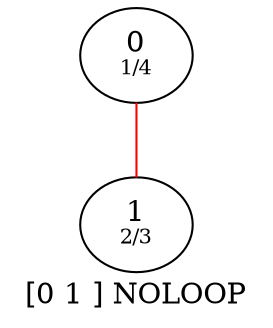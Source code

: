 ## Jagadeesh Vasudevamurthy ####
digraph g {
	label = "[0 1 ] NOLOOP"
	0[label=<0<BR /><FONT POINT-SIZE="10">1/4</FONT>>]
	1[label=<1<BR /><FONT POINT-SIZE="10">2/3</FONT>>]
	edge [dir=none, color=red]
	0 -> 1
}